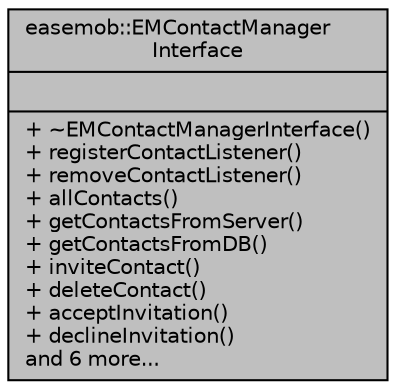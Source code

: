 digraph "easemob::EMContactManagerInterface"
{
  edge [fontname="Helvetica",fontsize="10",labelfontname="Helvetica",labelfontsize="10"];
  node [fontname="Helvetica",fontsize="10",shape=record];
  Node1 [label="{easemob::EMContactManager\lInterface\n||+ ~EMContactManagerInterface()\l+ registerContactListener()\l+ removeContactListener()\l+ allContacts()\l+ getContactsFromServer()\l+ getContactsFromDB()\l+ inviteContact()\l+ deleteContact()\l+ acceptInvitation()\l+ declineInvitation()\land 6 more...\l}",height=0.2,width=0.4,color="black", fillcolor="grey75", style="filled" fontcolor="black"];
}
